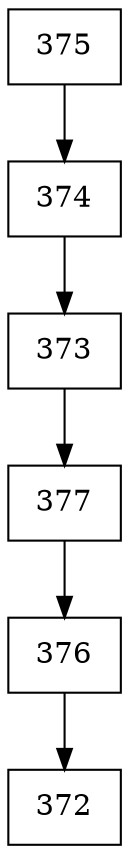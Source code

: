 digraph G {
  node [shape=record];
  node0 [label="{375}"];
  node0 -> node1;
  node1 [label="{374}"];
  node1 -> node2;
  node2 [label="{373}"];
  node2 -> node3;
  node3 [label="{377}"];
  node3 -> node4;
  node4 [label="{376}"];
  node4 -> node5;
  node5 [label="{372}"];
}
